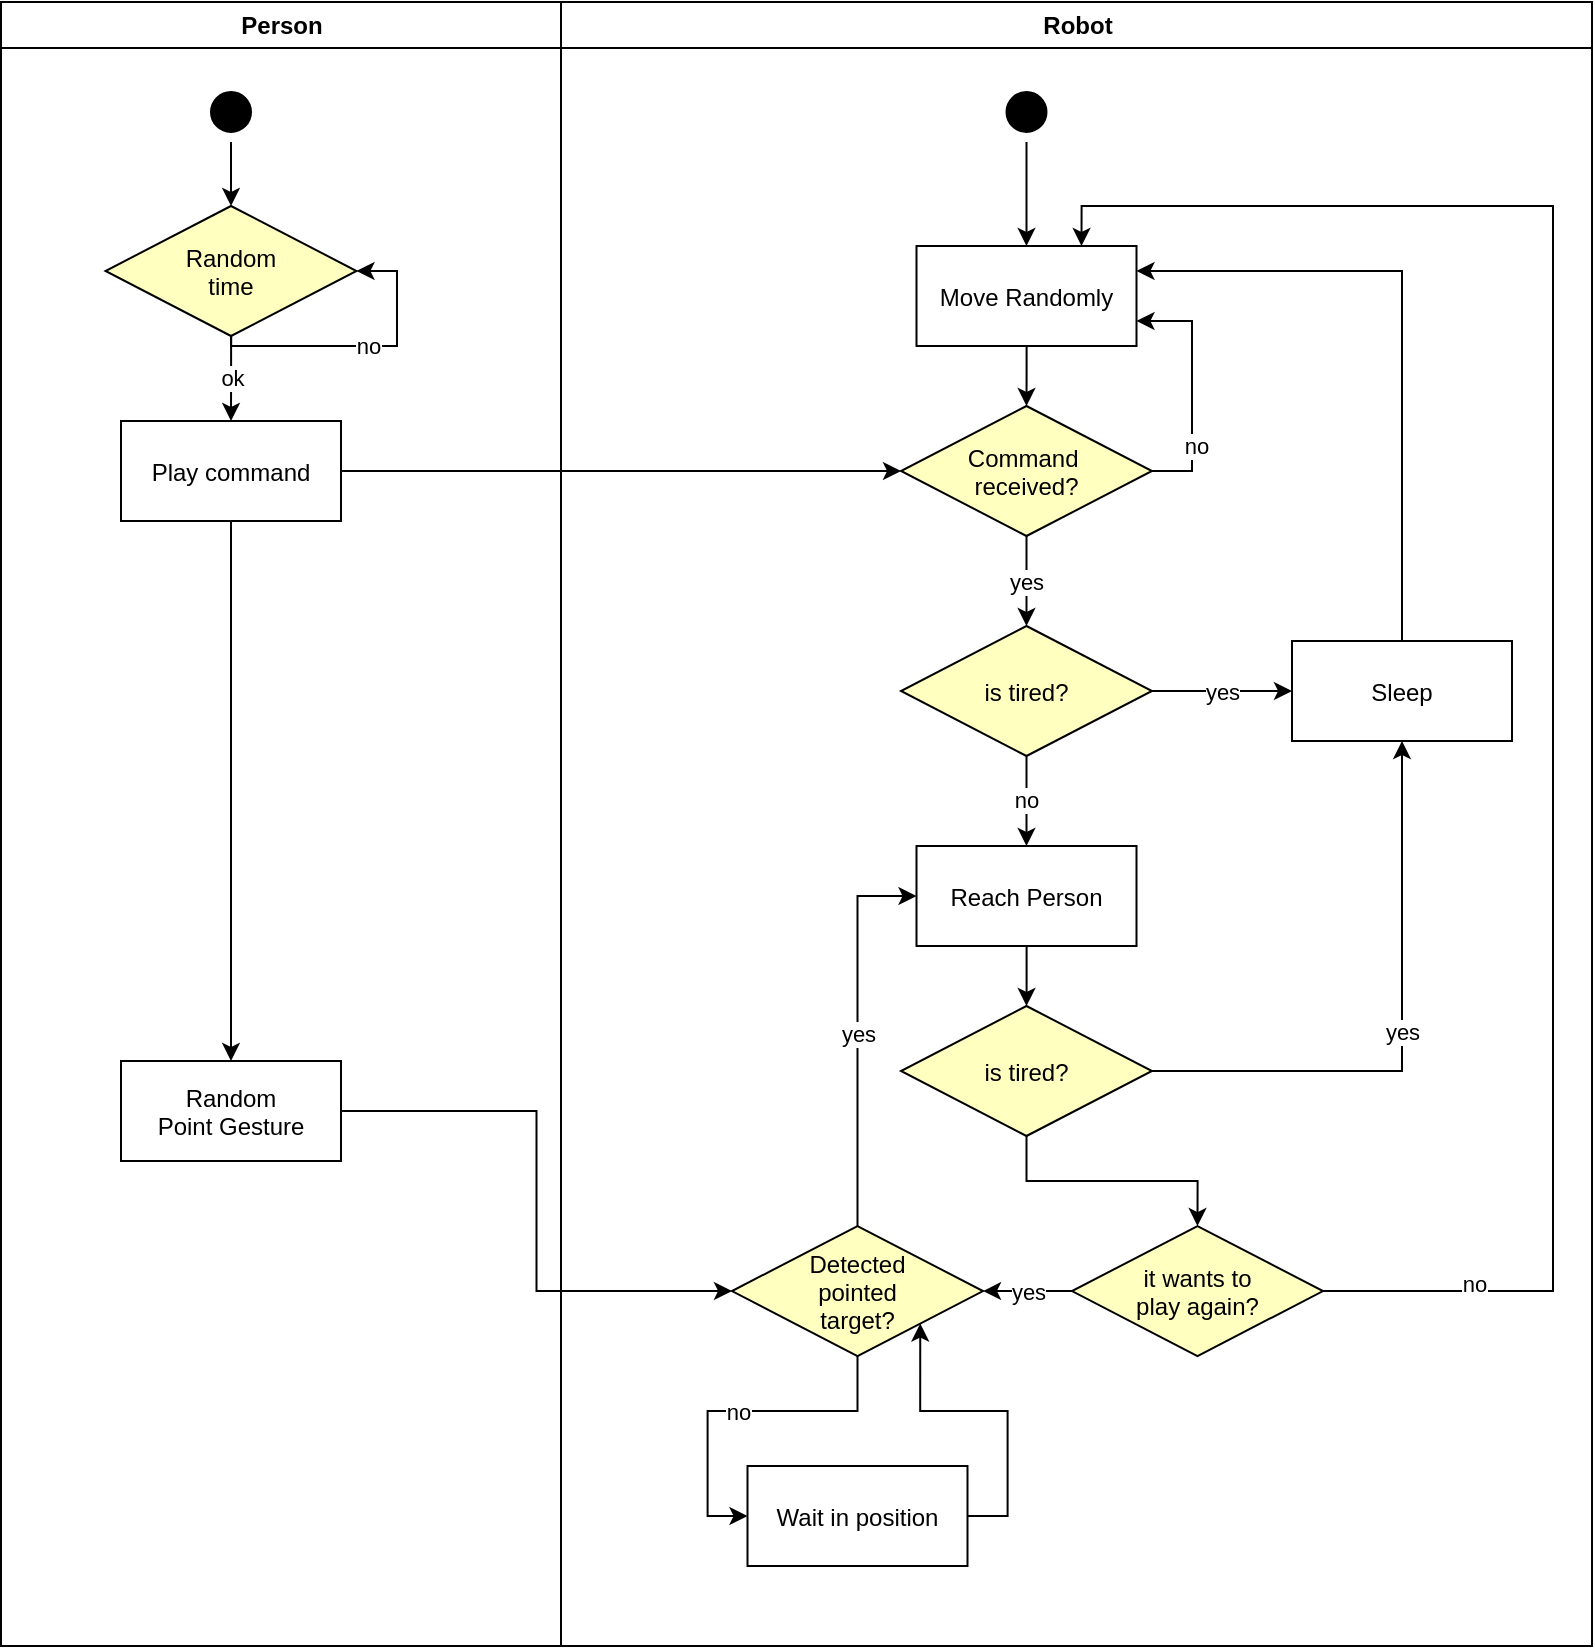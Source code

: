<mxfile version="13.7.9" type="device"><diagram name="Page-1" id="e7e014a7-5840-1c2e-5031-d8a46d1fe8dd"><mxGraphModel dx="1137" dy="720" grid="1" gridSize="10" guides="1" tooltips="1" connect="1" arrows="1" fold="1" page="1" pageScale="1" pageWidth="1169" pageHeight="826" background="#ffffff" math="0" shadow="0"><root><mxCell id="0"/><mxCell id="1" parent="0"/><mxCell id="2" value="Person" style="swimlane;whiteSpace=wrap" parent="1" vertex="1"><mxGeometry x="164.5" y="128" width="280" height="822" as="geometry"/></mxCell><mxCell id="u93sCTIXP9IwfvygOG7k-47" style="edgeStyle=orthogonalEdgeStyle;rounded=0;orthogonalLoop=1;jettySize=auto;html=1;entryX=0.5;entryY=0;entryDx=0;entryDy=0;strokeColor=#000000;" parent="2" source="5" target="u93sCTIXP9IwfvygOG7k-46" edge="1"><mxGeometry relative="1" as="geometry"/></mxCell><mxCell id="5" value="" style="ellipse;shape=startState;fillColor=#000000;strokeColor=#FFFFFF;" parent="2" vertex="1"><mxGeometry x="100" y="40" width="30" height="30" as="geometry"/></mxCell><mxCell id="u93sCTIXP9IwfvygOG7k-41" style="edgeStyle=orthogonalEdgeStyle;rounded=0;orthogonalLoop=1;jettySize=auto;html=1;entryX=0.5;entryY=0;entryDx=0;entryDy=0;strokeColor=#000000;" parent="2" source="7" target="8" edge="1"><mxGeometry relative="1" as="geometry"/></mxCell><mxCell id="7" value="Play command" style="" parent="2" vertex="1"><mxGeometry x="60" y="209.5" width="110" height="50" as="geometry"/></mxCell><mxCell id="8" value="Random&#10;Point Gesture" style="" parent="2" vertex="1"><mxGeometry x="60" y="529.5" width="110" height="50" as="geometry"/></mxCell><mxCell id="u93sCTIXP9IwfvygOG7k-48" value="ok" style="edgeStyle=orthogonalEdgeStyle;rounded=0;orthogonalLoop=1;jettySize=auto;html=1;entryX=0.5;entryY=0;entryDx=0;entryDy=0;strokeColor=#000000;" parent="2" source="u93sCTIXP9IwfvygOG7k-46" target="7" edge="1"><mxGeometry relative="1" as="geometry"/></mxCell><mxCell id="u93sCTIXP9IwfvygOG7k-46" value="Random&#10;time" style="rhombus;fillColor=#ffffc0;" parent="2" vertex="1"><mxGeometry x="52.25" y="102" width="125.5" height="65" as="geometry"/></mxCell><mxCell id="u93sCTIXP9IwfvygOG7k-49" value="no" style="edgeStyle=orthogonalEdgeStyle;rounded=0;orthogonalLoop=1;jettySize=auto;html=1;entryX=1;entryY=0.5;entryDx=0;entryDy=0;strokeColor=#000000;" parent="2" source="u93sCTIXP9IwfvygOG7k-46" target="u93sCTIXP9IwfvygOG7k-46" edge="1"><mxGeometry relative="1" as="geometry"><Array as="points"><mxPoint x="115" y="172"/><mxPoint x="198" y="172"/><mxPoint x="198" y="135"/></Array></mxGeometry></mxCell><mxCell id="3" value="Robot" style="swimlane;whiteSpace=wrap" parent="1" vertex="1"><mxGeometry x="444.5" y="128" width="515.5" height="822" as="geometry"/></mxCell><mxCell id="u93sCTIXP9IwfvygOG7k-42" style="edgeStyle=orthogonalEdgeStyle;rounded=0;orthogonalLoop=1;jettySize=auto;html=1;strokeColor=#000000;" parent="3" source="13" target="15" edge="1"><mxGeometry relative="1" as="geometry"/></mxCell><mxCell id="13" value="" style="ellipse;shape=startState;fillColor=#000000;strokeColor=#FFFFFF;" parent="3" vertex="1"><mxGeometry x="217.75" y="40" width="30" height="30" as="geometry"/></mxCell><mxCell id="u93sCTIXP9IwfvygOG7k-43" style="edgeStyle=orthogonalEdgeStyle;rounded=0;orthogonalLoop=1;jettySize=auto;html=1;entryX=0.5;entryY=0;entryDx=0;entryDy=0;strokeColor=#000000;" parent="3" source="15" target="21" edge="1"><mxGeometry relative="1" as="geometry"/></mxCell><mxCell id="15" value="Move Randomly" style="" parent="3" vertex="1"><mxGeometry x="177.75" y="122" width="110" height="50" as="geometry"/></mxCell><mxCell id="u93sCTIXP9IwfvygOG7k-50" style="edgeStyle=orthogonalEdgeStyle;rounded=0;orthogonalLoop=1;jettySize=auto;html=1;entryX=1;entryY=0.75;entryDx=0;entryDy=0;strokeColor=#000000;exitX=1;exitY=0.5;exitDx=0;exitDy=0;" parent="3" source="21" target="15" edge="1"><mxGeometry relative="1" as="geometry"/></mxCell><mxCell id="u93sCTIXP9IwfvygOG7k-51" value="no" style="edgeLabel;html=1;align=center;verticalAlign=middle;resizable=0;points=[];" parent="u93sCTIXP9IwfvygOG7k-50" vertex="1" connectable="0"><mxGeometry x="-0.674" y="13" relative="1" as="geometry"><mxPoint x="15" y="-13" as="offset"/></mxGeometry></mxCell><mxCell id="21" value="Command &#10;received?" style="rhombus;fillColor=#ffffc0;" parent="3" vertex="1"><mxGeometry x="170" y="202" width="125.5" height="65" as="geometry"/></mxCell><mxCell id="u93sCTIXP9IwfvygOG7k-55" value="yes" style="edgeStyle=orthogonalEdgeStyle;rounded=0;orthogonalLoop=1;jettySize=auto;html=1;entryX=0;entryY=0.5;entryDx=0;entryDy=0;strokeColor=#000000;" parent="3" source="u93sCTIXP9IwfvygOG7k-52" target="u93sCTIXP9IwfvygOG7k-54" edge="1"><mxGeometry relative="1" as="geometry"/></mxCell><mxCell id="u93sCTIXP9IwfvygOG7k-58" value="no" style="edgeStyle=orthogonalEdgeStyle;rounded=0;orthogonalLoop=1;jettySize=auto;html=1;entryX=0.5;entryY=0;entryDx=0;entryDy=0;strokeColor=#000000;" parent="3" source="u93sCTIXP9IwfvygOG7k-52" target="u93sCTIXP9IwfvygOG7k-57" edge="1"><mxGeometry relative="1" as="geometry"/></mxCell><mxCell id="u93sCTIXP9IwfvygOG7k-52" value="is tired?" style="rhombus;fillColor=#ffffc0;" parent="3" vertex="1"><mxGeometry x="170" y="312" width="125.5" height="65" as="geometry"/></mxCell><mxCell id="u93sCTIXP9IwfvygOG7k-53" value="yes" style="edgeStyle=orthogonalEdgeStyle;rounded=0;orthogonalLoop=1;jettySize=auto;html=1;strokeColor=#000000;" parent="3" source="21" target="u93sCTIXP9IwfvygOG7k-52" edge="1"><mxGeometry relative="1" as="geometry"/></mxCell><mxCell id="u93sCTIXP9IwfvygOG7k-56" style="edgeStyle=orthogonalEdgeStyle;rounded=0;orthogonalLoop=1;jettySize=auto;html=1;entryX=1;entryY=0.25;entryDx=0;entryDy=0;strokeColor=#000000;" parent="3" source="u93sCTIXP9IwfvygOG7k-54" target="15" edge="1"><mxGeometry relative="1" as="geometry"><Array as="points"><mxPoint x="421" y="135"/></Array></mxGeometry></mxCell><mxCell id="u93sCTIXP9IwfvygOG7k-54" value="Sleep" style="" parent="3" vertex="1"><mxGeometry x="365.5" y="319.5" width="110" height="50" as="geometry"/></mxCell><mxCell id="c2rjj_3zuOjE2_IP3zXd-21" style="edgeStyle=orthogonalEdgeStyle;rounded=0;orthogonalLoop=1;jettySize=auto;html=1;" edge="1" parent="3" source="u93sCTIXP9IwfvygOG7k-57" target="u93sCTIXP9IwfvygOG7k-64"><mxGeometry relative="1" as="geometry"/></mxCell><mxCell id="u93sCTIXP9IwfvygOG7k-57" value="Reach Person" style="" parent="3" vertex="1"><mxGeometry x="177.75" y="422" width="110" height="50" as="geometry"/></mxCell><mxCell id="c2rjj_3zuOjE2_IP3zXd-33" value="no" style="edgeStyle=orthogonalEdgeStyle;rounded=0;orthogonalLoop=1;jettySize=auto;html=1;entryX=0;entryY=0.5;entryDx=0;entryDy=0;" edge="1" parent="3" source="u93sCTIXP9IwfvygOG7k-59" target="u93sCTIXP9IwfvygOG7k-62"><mxGeometry relative="1" as="geometry"/></mxCell><mxCell id="c2rjj_3zuOjE2_IP3zXd-35" style="edgeStyle=orthogonalEdgeStyle;rounded=0;orthogonalLoop=1;jettySize=auto;html=1;entryX=0;entryY=0.5;entryDx=0;entryDy=0;" edge="1" parent="3" source="u93sCTIXP9IwfvygOG7k-59" target="u93sCTIXP9IwfvygOG7k-57"><mxGeometry relative="1" as="geometry"/></mxCell><mxCell id="c2rjj_3zuOjE2_IP3zXd-36" value="yes" style="edgeLabel;html=1;align=center;verticalAlign=middle;resizable=0;points=[];" vertex="1" connectable="0" parent="c2rjj_3zuOjE2_IP3zXd-35"><mxGeometry x="-0.007" relative="1" as="geometry"><mxPoint as="offset"/></mxGeometry></mxCell><mxCell id="u93sCTIXP9IwfvygOG7k-59" value="Detected&#10;pointed&#10;target?" style="rhombus;fillColor=#ffffc0;" parent="3" vertex="1"><mxGeometry x="85.5" y="612.03" width="125.5" height="65" as="geometry"/></mxCell><mxCell id="c2rjj_3zuOjE2_IP3zXd-34" style="edgeStyle=orthogonalEdgeStyle;rounded=0;orthogonalLoop=1;jettySize=auto;html=1;entryX=1;entryY=1;entryDx=0;entryDy=0;exitX=1;exitY=0.5;exitDx=0;exitDy=0;" edge="1" parent="3" source="u93sCTIXP9IwfvygOG7k-62" target="u93sCTIXP9IwfvygOG7k-59"><mxGeometry relative="1" as="geometry"/></mxCell><mxCell id="u93sCTIXP9IwfvygOG7k-62" value="Wait in position" style="" parent="3" vertex="1"><mxGeometry x="93.25" y="732" width="110" height="50" as="geometry"/></mxCell><mxCell id="u93sCTIXP9IwfvygOG7k-66" value="yes" style="edgeStyle=orthogonalEdgeStyle;rounded=0;orthogonalLoop=1;jettySize=auto;html=1;entryX=0.5;entryY=1;entryDx=0;entryDy=0;strokeColor=#000000;" parent="3" source="u93sCTIXP9IwfvygOG7k-64" target="u93sCTIXP9IwfvygOG7k-54" edge="1"><mxGeometry relative="1" as="geometry"/></mxCell><mxCell id="c2rjj_3zuOjE2_IP3zXd-28" style="edgeStyle=orthogonalEdgeStyle;rounded=0;orthogonalLoop=1;jettySize=auto;html=1;entryX=0.5;entryY=0;entryDx=0;entryDy=0;" edge="1" parent="3" source="u93sCTIXP9IwfvygOG7k-64" target="c2rjj_3zuOjE2_IP3zXd-25"><mxGeometry relative="1" as="geometry"/></mxCell><mxCell id="u93sCTIXP9IwfvygOG7k-64" value="is tired?" style="rhombus;fillColor=#ffffc0;" parent="3" vertex="1"><mxGeometry x="170" y="502" width="125.5" height="65" as="geometry"/></mxCell><mxCell id="c2rjj_3zuOjE2_IP3zXd-27" value="yes" style="edgeStyle=orthogonalEdgeStyle;rounded=0;orthogonalLoop=1;jettySize=auto;html=1;entryX=1;entryY=0.5;entryDx=0;entryDy=0;" edge="1" parent="3" source="c2rjj_3zuOjE2_IP3zXd-25" target="u93sCTIXP9IwfvygOG7k-59"><mxGeometry relative="1" as="geometry"/></mxCell><mxCell id="c2rjj_3zuOjE2_IP3zXd-25" value="it wants to&#10;play again?" style="rhombus;fillColor=#ffffc0;" vertex="1" parent="3"><mxGeometry x="255.5" y="612.03" width="125.5" height="65" as="geometry"/></mxCell><mxCell id="c2rjj_3zuOjE2_IP3zXd-29" style="edgeStyle=orthogonalEdgeStyle;rounded=0;orthogonalLoop=1;jettySize=auto;html=1;entryX=0.75;entryY=0;entryDx=0;entryDy=0;" edge="1" parent="3" source="c2rjj_3zuOjE2_IP3zXd-25" target="15"><mxGeometry relative="1" as="geometry"><mxPoint x="485.5" y="272" as="targetPoint"/><Array as="points"><mxPoint x="496" y="645"/><mxPoint x="496" y="102"/><mxPoint x="260" y="102"/></Array></mxGeometry></mxCell><mxCell id="c2rjj_3zuOjE2_IP3zXd-30" value="no" style="edgeLabel;html=1;align=center;verticalAlign=middle;resizable=0;points=[];" vertex="1" connectable="0" parent="c2rjj_3zuOjE2_IP3zXd-29"><mxGeometry x="-0.836" y="4" relative="1" as="geometry"><mxPoint as="offset"/></mxGeometry></mxCell><mxCell id="u93sCTIXP9IwfvygOG7k-44" style="edgeStyle=orthogonalEdgeStyle;rounded=0;orthogonalLoop=1;jettySize=auto;html=1;entryX=0;entryY=0.5;entryDx=0;entryDy=0;strokeColor=#000000;" parent="1" source="7" target="21" edge="1"><mxGeometry relative="1" as="geometry"/></mxCell><mxCell id="u93sCTIXP9IwfvygOG7k-61" style="edgeStyle=orthogonalEdgeStyle;rounded=0;orthogonalLoop=1;jettySize=auto;html=1;entryX=0;entryY=0.5;entryDx=0;entryDy=0;strokeColor=#000000;" parent="1" source="8" target="u93sCTIXP9IwfvygOG7k-59" edge="1"><mxGeometry relative="1" as="geometry"/></mxCell></root></mxGraphModel></diagram></mxfile>